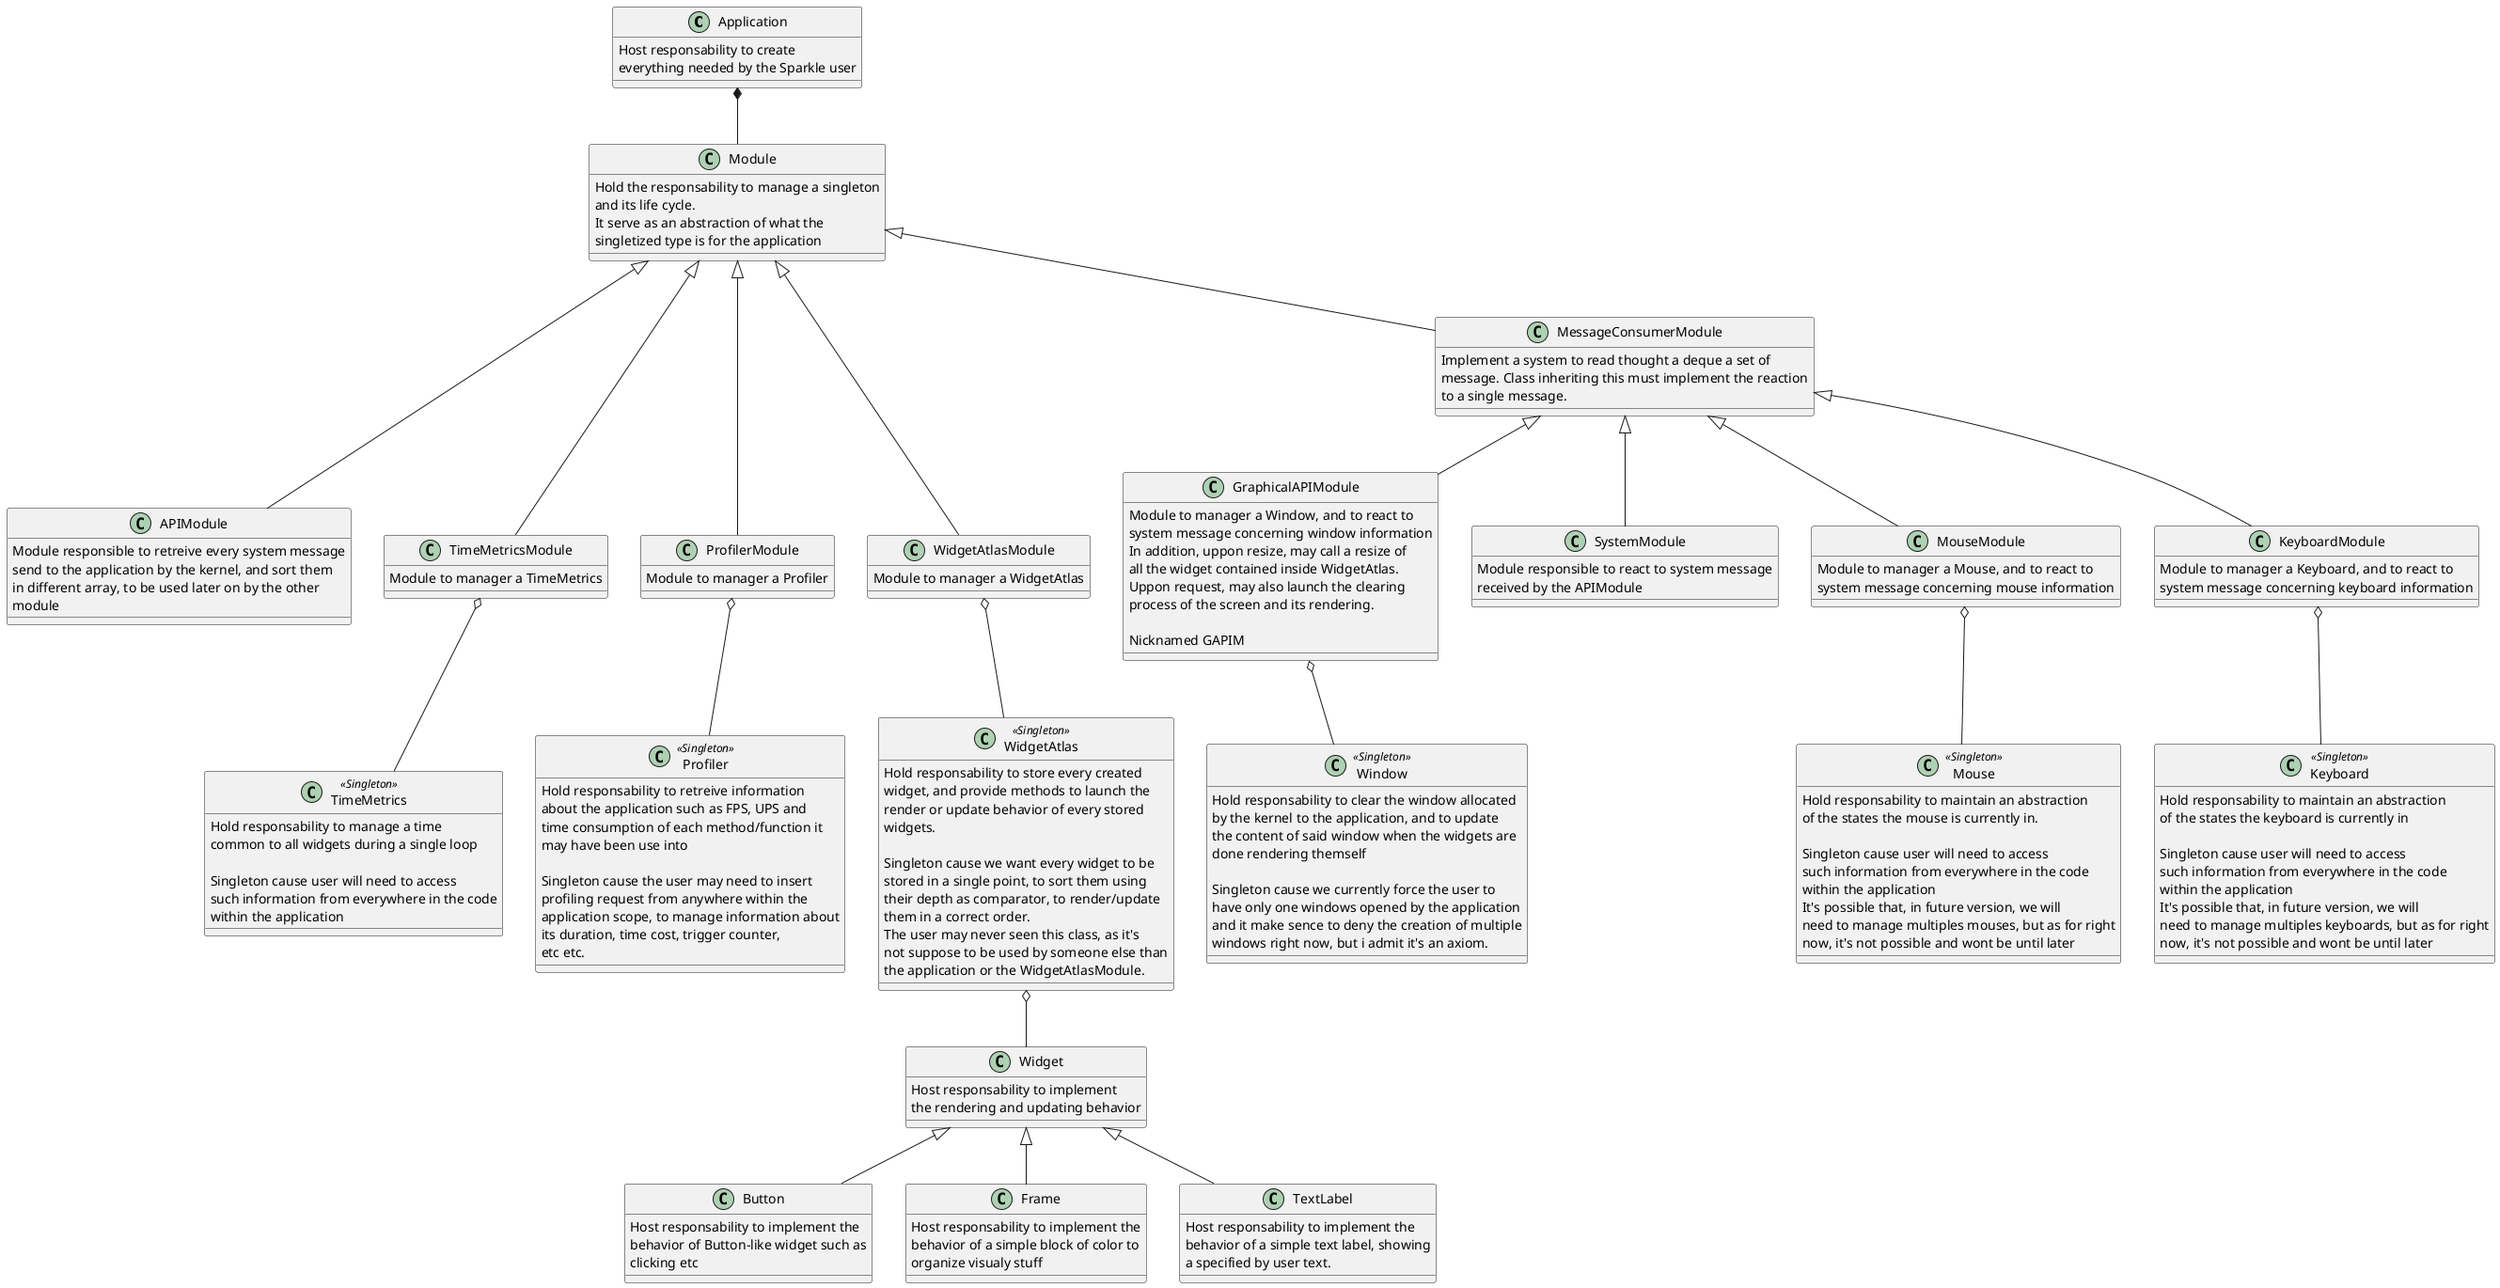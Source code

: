 @startuml

class Application
{
	Host responsability to create
	everything needed by the Sparkle user
}

class Widget
{
	Host responsability to implement
	the rendering and updating behavior
}

class Button
{
	Host responsability to implement the
	behavior of Button-like widget such as
	clicking etc
}

class Frame
{
	Host responsability to implement the
	behavior of a simple block of color to
	organize visualy stuff
}

class TextLabel
{
	Host responsability to implement the
	behavior of a simple text label, showing
	a specified by user text.
}	

class TimeMetrics <<Singleton>>
{
	Hold responsability to manage a time
	common to all widgets during a single loop

	Singleton cause user will need to access
	such information from everywhere in the code
	within the application
}

class Profiler <<Singleton>>
{
	Hold responsability to retreive information
	about the application such as FPS, UPS and 
	time consumption of each method/function it
	may have been use into

	Singleton cause the user may need to insert
	profiling request from anywhere within the
	application scope, to manage information about
	its duration, time cost, trigger counter,
	etc etc.
}

class WidgetAtlas <<Singleton>>
{
	Hold responsability to store every created
	widget, and provide methods to launch the
	render or update behavior of every stored
	widgets.

	Singleton cause we want every widget to be
	stored in a single point, to sort them using
	their depth as comparator, to render/update
	them in a correct order.
	The user may never seen this class, as it's
	not suppose to be used by someone else than
	the application or the WidgetAtlasModule.
}

class Mouse <<Singleton>>
{
	Hold responsability to maintain an abstraction
	of the states the mouse is currently in.

	Singleton cause user will need to access
	such information from everywhere in the code
	within the application
	It's possible that, in future version, we will
	need to manage multiples mouses, but as for right
	now, it's not possible and wont be until later
}

class Keyboard <<Singleton>>
{
	Hold responsability to maintain an abstraction
	of the states the keyboard is currently in	

	Singleton cause user will need to access
	such information from everywhere in the code
	within the application
	It's possible that, in future version, we will
	need to manage multiples keyboards, but as for right
	now, it's not possible and wont be until later
}

class Window <<Singleton>>
{
	Hold responsability to clear the window allocated
	by the kernel to the application, and to update
	the content of said window when the widgets are
	done rendering themself

	Singleton cause we currently force the user to
	have only one windows opened by the application
	and it make sence to deny the creation of multiple
	windows right now, but i admit it's an axiom.
}

class Module
{
	Hold the responsability to manage a singleton 
	and its life cycle.
	It serve as an abstraction of what the
	singletized type is for the application
}

class APIModule
{
	Module responsible to retreive every system message
	send to the application by the kernel, and sort them
	in different array, to be used later on by the other
	module
}

class MessageConsumerModule
{
	Implement a system to read thought a deque a set of
	message. Class inheriting this must implement the reaction
	to a single message.
}

class SystemModule
{
	Module responsible to react to system message
	received by the APIModule
}

class TimeMetricsModule
{
	Module to manager a TimeMetrics
}

class MouseModule
{
	Module to manager a Mouse, and to react to
	system message concerning mouse information
}

class KeyboardModule
{
	Module to manager a Keyboard, and to react to
	system message concerning keyboard information
}

class GraphicalAPIModule
{
	Module to manager a Window, and to react to
	system message concerning window information
	In addition, uppon resize, may call a resize of
	all the widget contained inside WidgetAtlas.
	Uppon request, may also launch the clearing
	process of the screen and its rendering.

	Nicknamed GAPIM
}

class ProfilerModule
{
	Module to manager a Profiler
}

class WidgetAtlasModule
{
	Module to manager a WidgetAtlas
}

APIModule -[hidden] TimeMetricsModule
TimeMetricsModule -[hidden] ProfilerModule
GraphicalAPIModule -[hidden] APIModule
APIModule -[hidden] WidgetAtlasModule
WidgetAtlasModule -[hidden] GraphicalAPIModule
GraphicalAPIModule -[hidden] SystemModule
SystemModule -[hidden] MouseModule
MouseModule -[hidden] KeyboardModule

Application *-- Module
Module <|-- MessageConsumerModule
MessageConsumerModule <|-- GraphicalAPIModule
MessageConsumerModule <|-- SystemModule
MessageConsumerModule <|-- MouseModule
MessageConsumerModule <|-- KeyboardModule
Module <|--- APIModule
Module <|--- TimeMetricsModule
Module <|--- ProfilerModule
Module <|--- WidgetAtlasModule

WidgetAtlas o-- Widget
Widget <|-- Button
Widget <|-- Frame
Widget <|-- TextLabel

TimeMetricsModule o-- TimeMetrics
MouseModule o-- Mouse
KeyboardModule o-- Keyboard
GraphicalAPIModule o-- Window
ProfilerModule o-- Profiler
WidgetAtlasModule o-- WidgetAtlas

@enduml